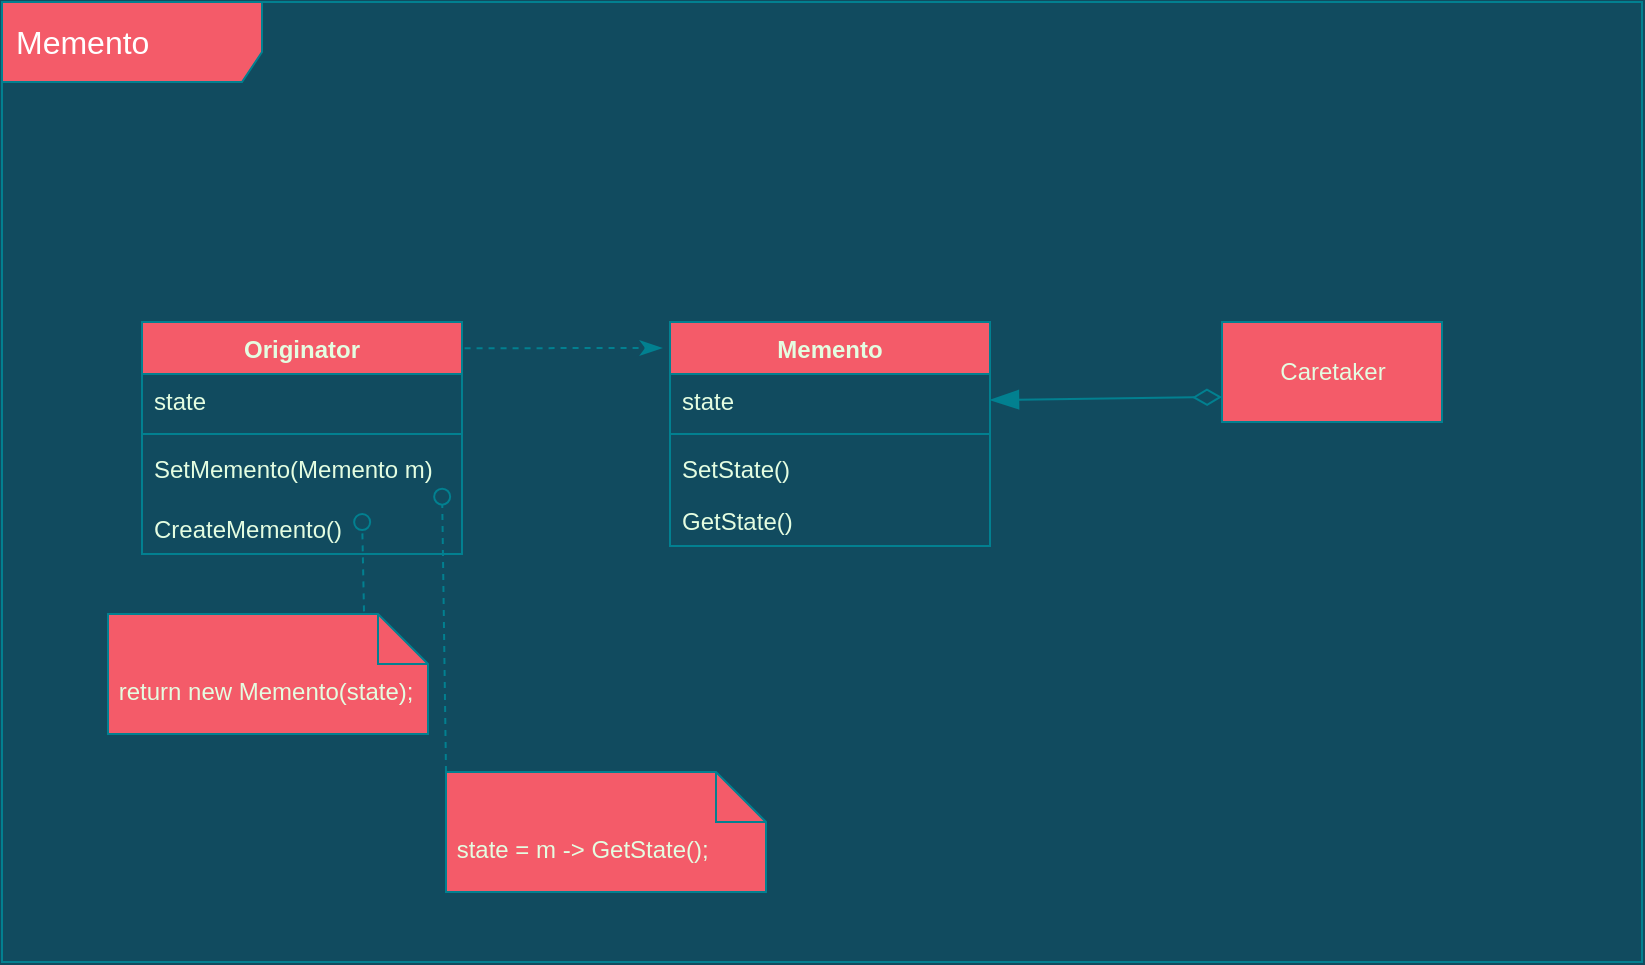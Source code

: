 <mxfile version="15.5.4" type="embed"><diagram id="F_gQ_7oDBF0sjKnGtIvj" name="Page-1"><mxGraphModel dx="1712" dy="1103" grid="1" gridSize="10" guides="1" tooltips="1" connect="1" arrows="1" fold="1" page="1" pageScale="1" pageWidth="827" pageHeight="1169" background="#114B5F" math="0" shadow="0"><root><mxCell id="0"/><mxCell id="1" parent="0"/><mxCell id="82" value="&lt;font color=&quot;#ffffff&quot;&gt;&lt;span style=&quot;font-size: 16px&quot;&gt;Memento&lt;/span&gt;&lt;/font&gt;" style="shape=umlFrame;whiteSpace=wrap;html=1;width=130;height=40;boundedLbl=1;verticalAlign=middle;align=left;spacingLeft=5;fillColor=#F45B69;strokeColor=#028090;fontColor=#E4FDE1;" parent="1" vertex="1"><mxGeometry y="240" width="820" height="480" as="geometry"/></mxCell><mxCell id="298" value="Caretaker" style="html=1;rounded=0;sketch=0;fontColor=#E4FDE1;strokeColor=#028090;fillColor=#F45B69;" vertex="1" parent="1"><mxGeometry x="610" y="400" width="110" height="50" as="geometry"/></mxCell><mxCell id="319" value="Memento" style="swimlane;fontStyle=1;align=center;verticalAlign=top;childLayout=stackLayout;horizontal=1;startSize=26;horizontalStack=0;resizeParent=1;resizeParentMax=0;resizeLast=0;collapsible=1;marginBottom=0;rounded=0;sketch=0;fontColor=#E4FDE1;strokeColor=#028090;fillColor=#F45B69;" vertex="1" parent="1"><mxGeometry x="334" y="400" width="160" height="112" as="geometry"/></mxCell><mxCell id="320" value="state" style="text;strokeColor=none;fillColor=none;align=left;verticalAlign=top;spacingLeft=4;spacingRight=4;overflow=hidden;rotatable=0;points=[[0,0.5],[1,0.5]];portConstraint=eastwest;rounded=0;sketch=0;fontColor=#E4FDE1;" vertex="1" parent="319"><mxGeometry y="26" width="160" height="26" as="geometry"/></mxCell><mxCell id="321" value="" style="line;strokeWidth=1;fillColor=none;align=left;verticalAlign=middle;spacingTop=-1;spacingLeft=3;spacingRight=3;rotatable=0;labelPosition=right;points=[];portConstraint=eastwest;rounded=0;sketch=0;fontColor=#E4FDE1;labelBackgroundColor=#114B5F;strokeColor=#028090;" vertex="1" parent="319"><mxGeometry y="52" width="160" height="8" as="geometry"/></mxCell><mxCell id="322" value="SetState()" style="text;strokeColor=none;fillColor=none;align=left;verticalAlign=top;spacingLeft=4;spacingRight=4;overflow=hidden;rotatable=0;points=[[0,0.5],[1,0.5]];portConstraint=eastwest;rounded=0;sketch=0;fontColor=#E4FDE1;" vertex="1" parent="319"><mxGeometry y="60" width="160" height="26" as="geometry"/></mxCell><mxCell id="323" value="GetState()" style="text;strokeColor=none;fillColor=none;align=left;verticalAlign=top;spacingLeft=4;spacingRight=4;overflow=hidden;rotatable=0;points=[[0,0.5],[1,0.5]];portConstraint=eastwest;rounded=0;sketch=0;fontColor=#E4FDE1;" vertex="1" parent="319"><mxGeometry y="86" width="160" height="26" as="geometry"/></mxCell><mxCell id="324" value="Originator" style="swimlane;fontStyle=1;align=center;verticalAlign=top;childLayout=stackLayout;horizontal=1;startSize=26;horizontalStack=0;resizeParent=1;resizeParentMax=0;resizeLast=0;collapsible=1;marginBottom=0;rounded=0;sketch=0;fontColor=#E4FDE1;strokeColor=#028090;fillColor=#F45B69;" vertex="1" parent="1"><mxGeometry x="70" y="400" width="160" height="116" as="geometry"/></mxCell><mxCell id="325" value="state" style="text;strokeColor=none;fillColor=none;align=left;verticalAlign=top;spacingLeft=4;spacingRight=4;overflow=hidden;rotatable=0;points=[[0,0.5],[1,0.5]];portConstraint=eastwest;rounded=0;sketch=0;fontColor=#E4FDE1;" vertex="1" parent="324"><mxGeometry y="26" width="160" height="26" as="geometry"/></mxCell><mxCell id="326" value="" style="line;strokeWidth=1;fillColor=none;align=left;verticalAlign=middle;spacingTop=-1;spacingLeft=3;spacingRight=3;rotatable=0;labelPosition=right;points=[];portConstraint=eastwest;rounded=0;sketch=0;fontColor=#E4FDE1;labelBackgroundColor=#114B5F;strokeColor=#028090;" vertex="1" parent="324"><mxGeometry y="52" width="160" height="8" as="geometry"/></mxCell><mxCell id="327" value="SetMemento(Memento m)" style="text;strokeColor=none;fillColor=none;align=left;verticalAlign=top;spacingLeft=4;spacingRight=4;overflow=hidden;rotatable=0;points=[[0,0.5],[1,0.5]];portConstraint=eastwest;rounded=0;sketch=0;fontColor=#E4FDE1;" vertex="1" parent="324"><mxGeometry y="60" width="160" height="30" as="geometry"/></mxCell><mxCell id="328" value="CreateMemento()" style="text;strokeColor=none;fillColor=none;align=left;verticalAlign=top;spacingLeft=4;spacingRight=4;overflow=hidden;rotatable=0;points=[[0,0.5],[1,0.5]];portConstraint=eastwest;rounded=0;sketch=0;fontColor=#E4FDE1;" vertex="1" parent="324"><mxGeometry y="90" width="160" height="26" as="geometry"/></mxCell><mxCell id="331" value="&amp;nbsp;return new Memento(state);" style="shape=note2;boundedLbl=1;whiteSpace=wrap;html=1;size=25;verticalAlign=top;align=left;rounded=0;sketch=0;fontColor=#E4FDE1;strokeColor=#028090;fillColor=#F45B69;" vertex="1" parent="1"><mxGeometry x="53" y="546" width="160" height="60" as="geometry"/></mxCell><mxCell id="333" value="&amp;nbsp;state = m -&amp;gt; GetState();" style="shape=note2;boundedLbl=1;whiteSpace=wrap;html=1;size=25;verticalAlign=top;align=left;rounded=0;sketch=0;fontColor=#E4FDE1;strokeColor=#028090;fillColor=#F45B69;" vertex="1" parent="1"><mxGeometry x="222" y="625" width="160" height="60" as="geometry"/></mxCell><mxCell id="334" value="" style="endArrow=classicThin;startArrow=none;endFill=1;startFill=0;endSize=8;html=1;verticalAlign=bottom;dashed=1;labelBackgroundColor=none;rounded=1;sketch=0;fontColor=#E4FDE1;sourcePerimeterSpacing=5;targetPerimeterSpacing=10;strokeColor=#028090;strokeWidth=1;fillColor=#F45B69;jumpSize=10;exitX=1.008;exitY=0.113;exitDx=0;exitDy=0;exitPerimeter=0;" edge="1" parent="1" source="324"><mxGeometry width="160" relative="1" as="geometry"><mxPoint x="350" y="570" as="sourcePoint"/><mxPoint x="330" y="413" as="targetPoint"/></mxGeometry></mxCell><mxCell id="335" value="" style="endArrow=oval;startArrow=none;endFill=0;startFill=0;endSize=8;html=1;verticalAlign=bottom;dashed=1;labelBackgroundColor=none;rounded=1;sketch=0;fontColor=#E4FDE1;sourcePerimeterSpacing=5;targetPerimeterSpacing=10;strokeColor=#028090;strokeWidth=1;fillColor=#F45B69;jumpSize=10;entryX=0.688;entryY=0.385;entryDx=0;entryDy=0;entryPerimeter=0;exitX=0.8;exitY=-0.022;exitDx=0;exitDy=0;exitPerimeter=0;" edge="1" parent="1" source="331" target="328"><mxGeometry width="160" relative="1" as="geometry"><mxPoint x="170" y="560" as="sourcePoint"/><mxPoint x="330" y="560" as="targetPoint"/></mxGeometry></mxCell><mxCell id="337" value="" style="endArrow=oval;startArrow=none;endFill=0;startFill=0;endSize=8;html=1;verticalAlign=bottom;dashed=1;labelBackgroundColor=none;rounded=1;sketch=0;fontColor=#E4FDE1;sourcePerimeterSpacing=5;targetPerimeterSpacing=10;strokeColor=#028090;strokeWidth=1;fillColor=#F45B69;jumpSize=10;entryX=0.938;entryY=-0.103;entryDx=0;entryDy=0;entryPerimeter=0;exitX=0;exitY=0;exitDx=0;exitDy=0;exitPerimeter=0;" edge="1" parent="1" source="333" target="328"><mxGeometry width="160" relative="1" as="geometry"><mxPoint x="191" y="608.68" as="sourcePoint"/><mxPoint x="190.08" y="510.01" as="targetPoint"/></mxGeometry></mxCell><mxCell id="338" value="" style="endArrow=diamondThin;startArrow=blockThin;endFill=0;startFill=1;endSize=12;html=1;rounded=1;sketch=0;fontColor=#E4FDE1;sourcePerimeterSpacing=5;targetPerimeterSpacing=5;strokeColor=#028090;strokeWidth=1;fillColor=#F45B69;jumpSize=10;startSize=12;exitX=1;exitY=0.5;exitDx=0;exitDy=0;entryX=0;entryY=0.75;entryDx=0;entryDy=0;labelBackgroundColor=#114B5F;" edge="1" parent="1" source="320" target="298"><mxGeometry width="160" relative="1" as="geometry"><mxPoint x="520" y="580" as="sourcePoint"/><mxPoint x="680" y="580" as="targetPoint"/></mxGeometry></mxCell></root></mxGraphModel></diagram></mxfile>